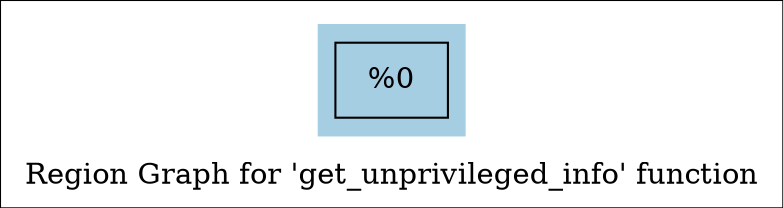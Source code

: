 digraph "Region Graph for 'get_unprivileged_info' function" {
	label="Region Graph for 'get_unprivileged_info' function";

	Node0x1913dd0 [shape=record,label="{%0}"];
	colorscheme = "paired12"
        subgraph cluster_0x1913e30 {
          label = "";
          style = filled;
          color = 1
          Node0x1913dd0;
        }
}
